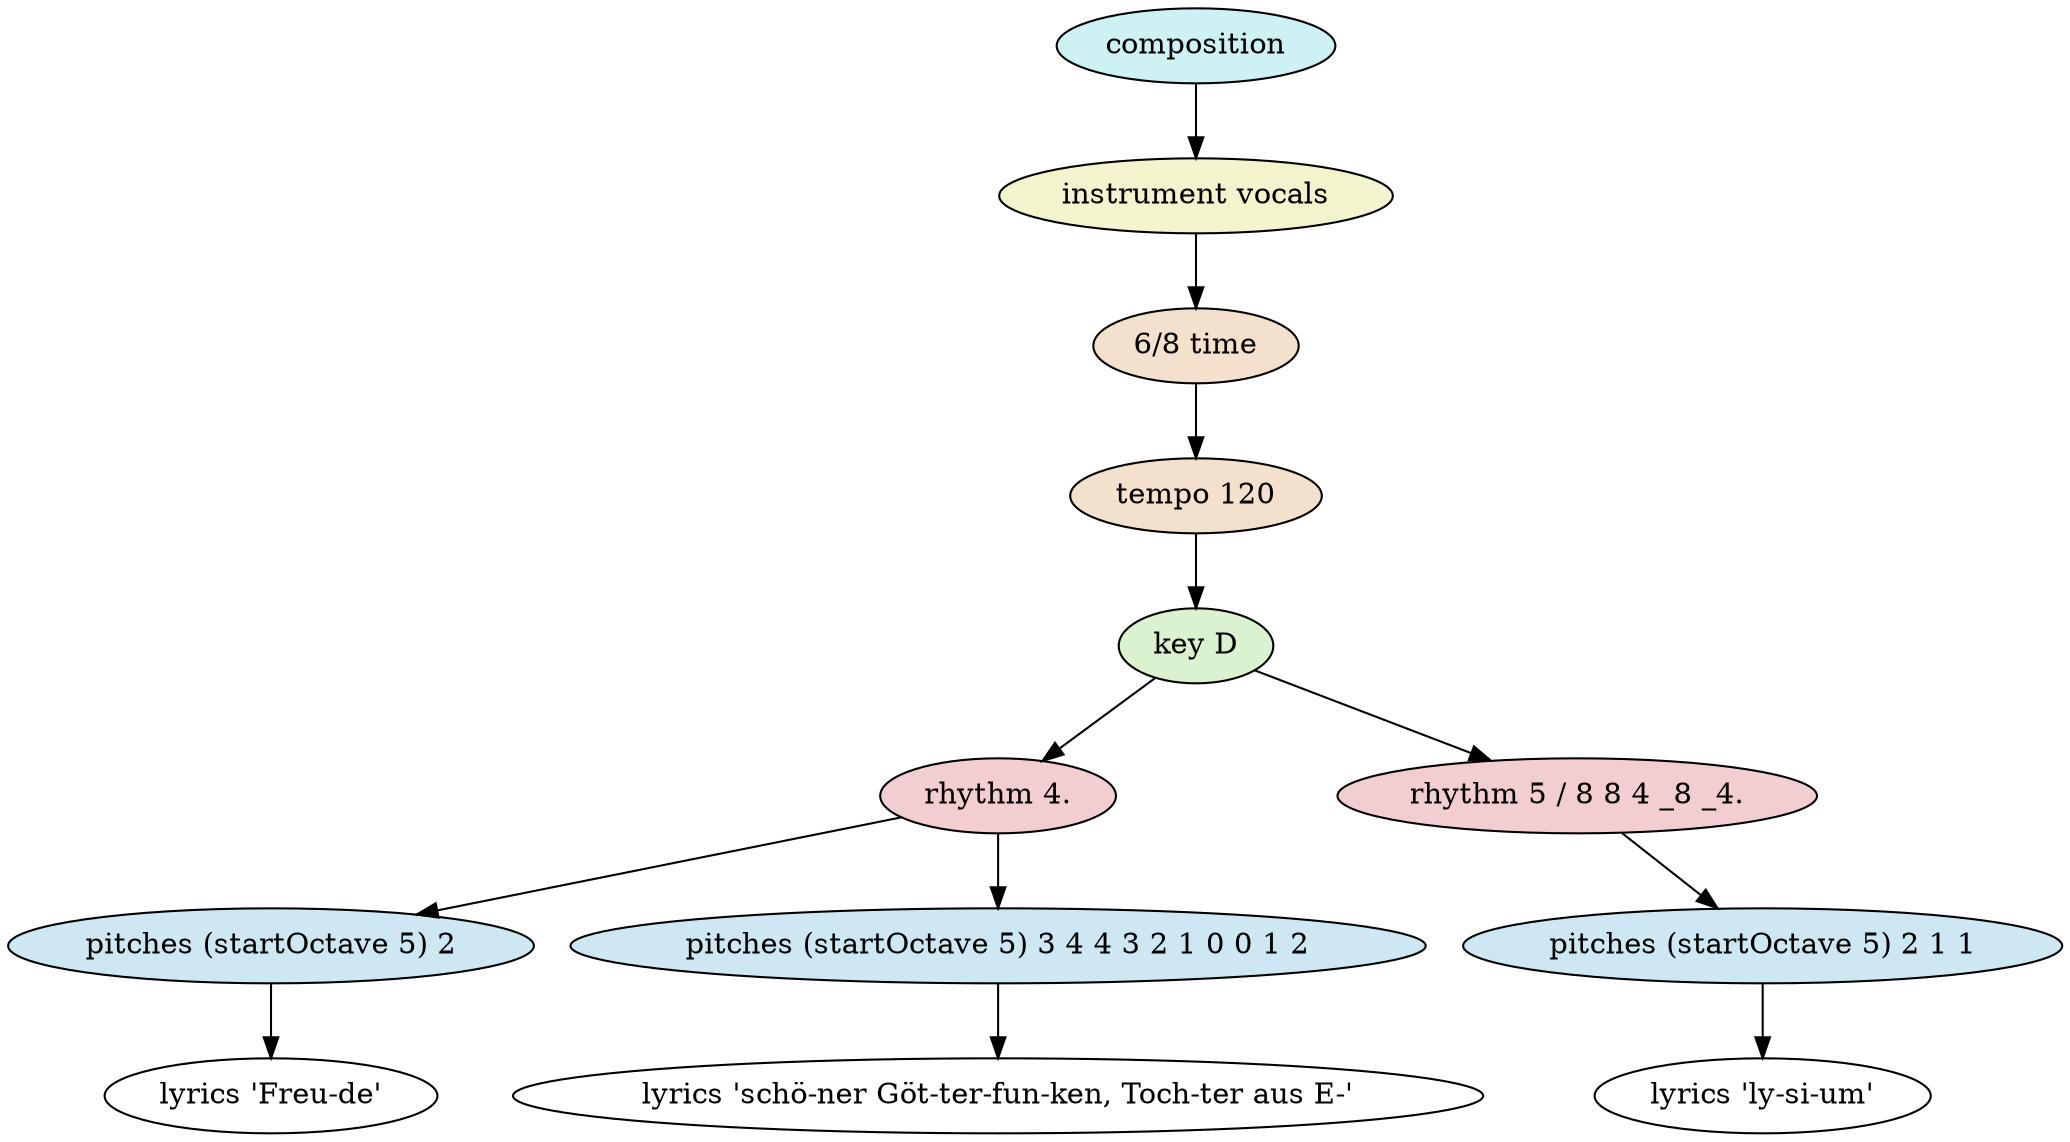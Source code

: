 digraph compositionModel {
    graph [ordering="out"];
    n0 [fillcolor="#cef2f3",style="filled",label="composition"];
    n1 [fillcolor="#f3f3ce",style="filled",label="instrument vocals"];
    n0 -> n1;
    n2 [fillcolor="#f3e1ce",style="filled",label="6/8 time"];
    n1 -> n2;
    n3 [fillcolor="#f3e1ce",style="filled",label="tempo 120"];
    n2 -> n3;
    n4 [fillcolor="#daf3ce",style="filled",label="key D"];
    n3 -> n4;
    n5 [fillcolor="#f3ced0",style="filled",label="rhythm 4."];
    n4 -> n5;
    n6 [fillcolor="#cee8f3",style="filled",label="pitches (startOctave 5) 2"];
    n5 -> n6;
    n7 [fillcolor="white",style="filled",label="lyrics 'Freu-de'"];
    n6 -> n7;
    n8 [fillcolor="#cee8f3",style="filled",label="pitches (startOctave 5) 3 4 4 3 2 1 0 0 1 2"];
    n5 -> n8;
    n9 [fillcolor="white",style="filled",label="lyrics 'schö-ner Göt-ter-fun-ken, Toch-ter aus E-'"];
    n8 -> n9;
    n10 [fillcolor="#f3ced0",style="filled",label="rhythm 5 / 8 8 4 _8 _4."];
    n4 -> n10;
    n11 [fillcolor="#cee8f3",style="filled",label="pitches (startOctave 5) 2 1 1"];
    n10 -> n11;
    n12 [fillcolor="white",style="filled",label="lyrics 'ly-si-um'"];
    n11 -> n12;
}